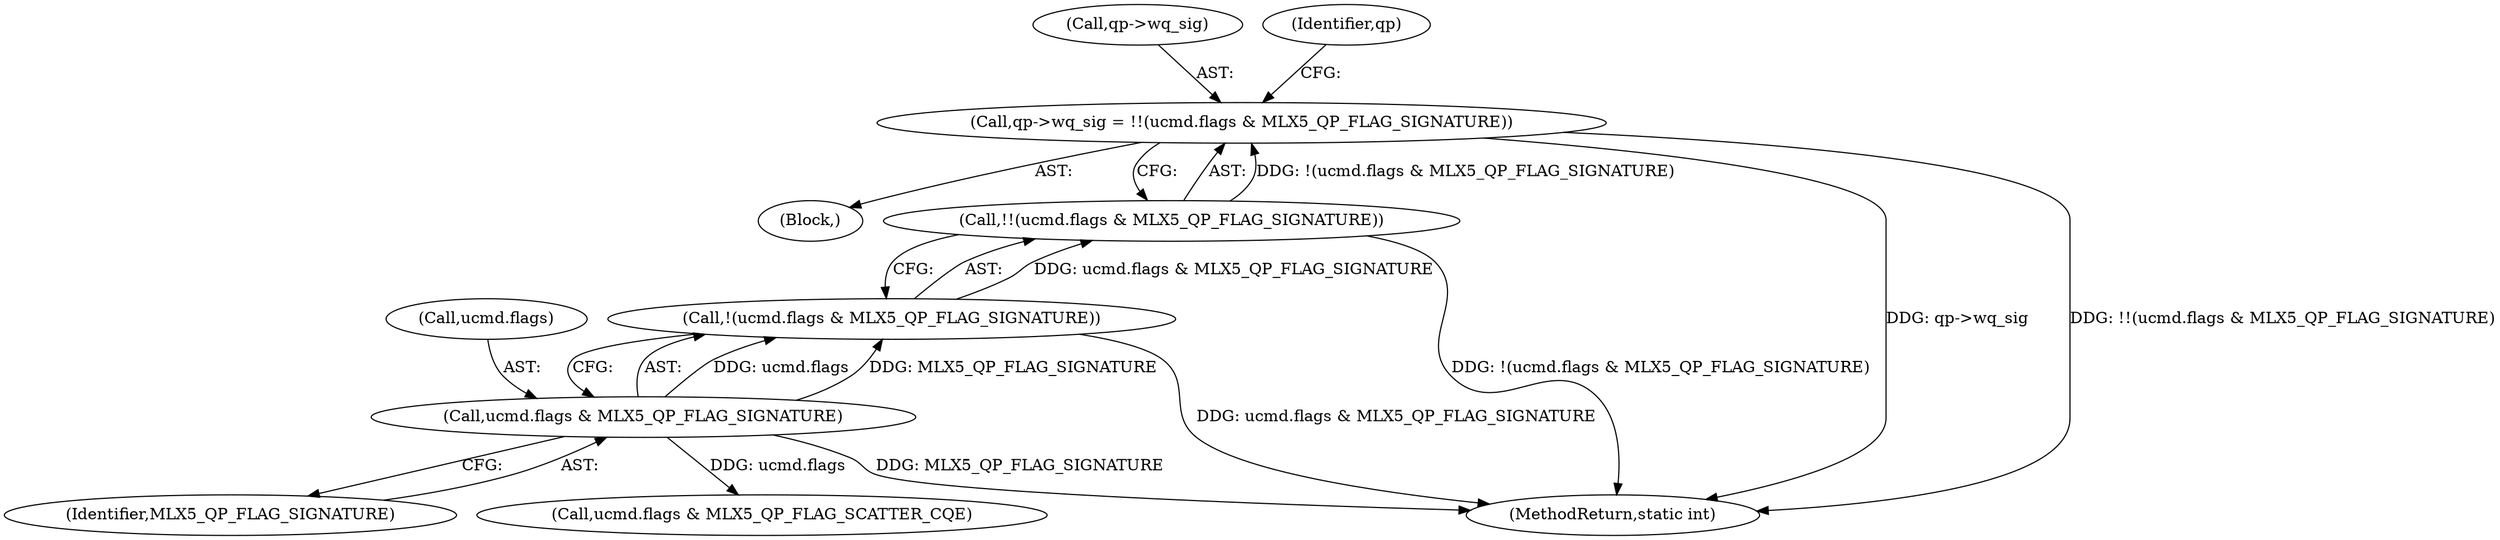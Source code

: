digraph "0_linux_0625b4ba1a5d4703c7fb01c497bd6c156908af00@pointer" {
"1000435" [label="(Call,qp->wq_sig = !!(ucmd.flags & MLX5_QP_FLAG_SIGNATURE))"];
"1000439" [label="(Call,!!(ucmd.flags & MLX5_QP_FLAG_SIGNATURE))"];
"1000440" [label="(Call,!(ucmd.flags & MLX5_QP_FLAG_SIGNATURE))"];
"1000441" [label="(Call,ucmd.flags & MLX5_QP_FLAG_SIGNATURE)"];
"1000436" [label="(Call,qp->wq_sig)"];
"1000445" [label="(Identifier,MLX5_QP_FLAG_SIGNATURE)"];
"1000452" [label="(Call,ucmd.flags & MLX5_QP_FLAG_SCATTER_CQE)"];
"1000442" [label="(Call,ucmd.flags)"];
"1000435" [label="(Call,qp->wq_sig = !!(ucmd.flags & MLX5_QP_FLAG_SIGNATURE))"];
"1000439" [label="(Call,!!(ucmd.flags & MLX5_QP_FLAG_SIGNATURE))"];
"1000400" [label="(Block,)"];
"1000441" [label="(Call,ucmd.flags & MLX5_QP_FLAG_SIGNATURE)"];
"1000448" [label="(Identifier,qp)"];
"1001428" [label="(MethodReturn,static int)"];
"1000440" [label="(Call,!(ucmd.flags & MLX5_QP_FLAG_SIGNATURE))"];
"1000435" -> "1000400"  [label="AST: "];
"1000435" -> "1000439"  [label="CFG: "];
"1000436" -> "1000435"  [label="AST: "];
"1000439" -> "1000435"  [label="AST: "];
"1000448" -> "1000435"  [label="CFG: "];
"1000435" -> "1001428"  [label="DDG: qp->wq_sig"];
"1000435" -> "1001428"  [label="DDG: !!(ucmd.flags & MLX5_QP_FLAG_SIGNATURE)"];
"1000439" -> "1000435"  [label="DDG: !(ucmd.flags & MLX5_QP_FLAG_SIGNATURE)"];
"1000439" -> "1000440"  [label="CFG: "];
"1000440" -> "1000439"  [label="AST: "];
"1000439" -> "1001428"  [label="DDG: !(ucmd.flags & MLX5_QP_FLAG_SIGNATURE)"];
"1000440" -> "1000439"  [label="DDG: ucmd.flags & MLX5_QP_FLAG_SIGNATURE"];
"1000440" -> "1000441"  [label="CFG: "];
"1000441" -> "1000440"  [label="AST: "];
"1000440" -> "1001428"  [label="DDG: ucmd.flags & MLX5_QP_FLAG_SIGNATURE"];
"1000441" -> "1000440"  [label="DDG: ucmd.flags"];
"1000441" -> "1000440"  [label="DDG: MLX5_QP_FLAG_SIGNATURE"];
"1000441" -> "1000445"  [label="CFG: "];
"1000442" -> "1000441"  [label="AST: "];
"1000445" -> "1000441"  [label="AST: "];
"1000441" -> "1001428"  [label="DDG: MLX5_QP_FLAG_SIGNATURE"];
"1000441" -> "1000452"  [label="DDG: ucmd.flags"];
}
